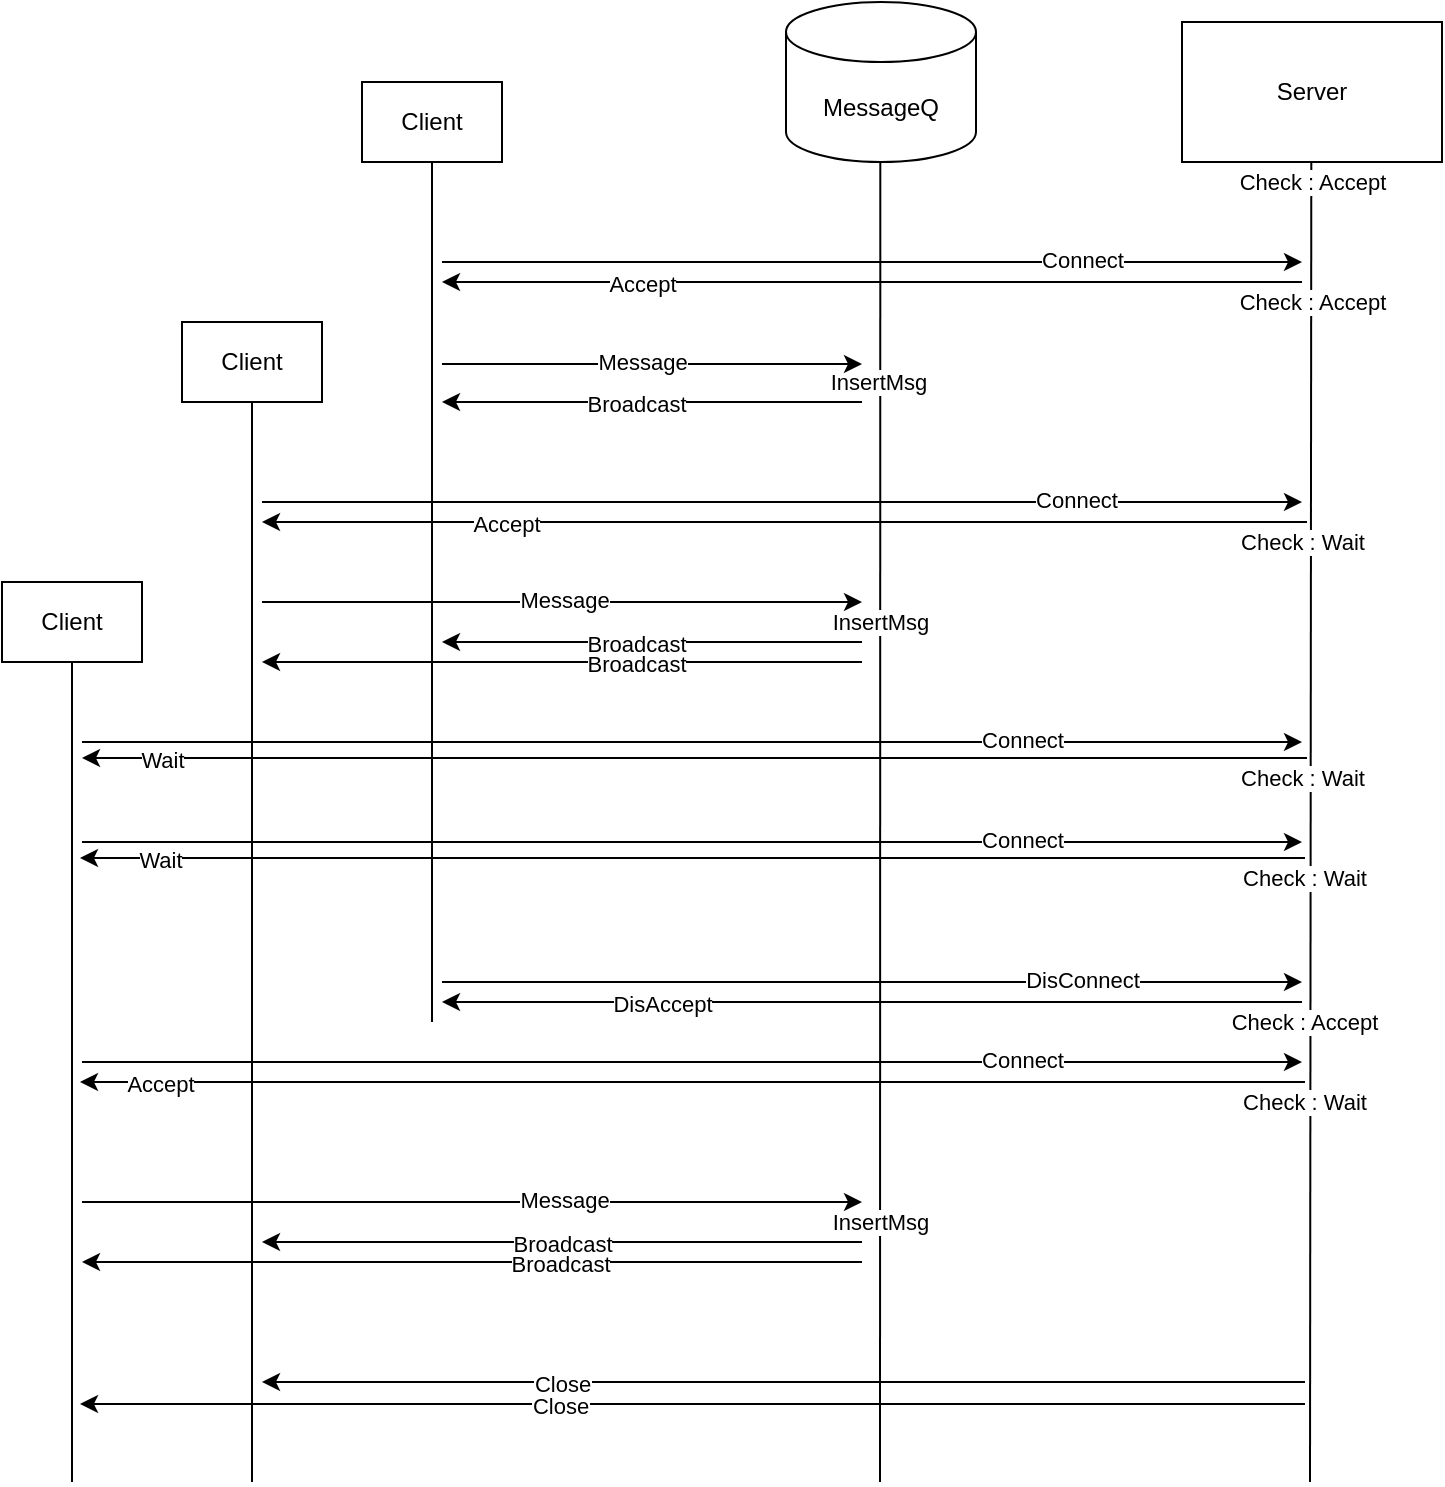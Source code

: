 <mxfile version="18.0.3" type="github">
  <diagram id="kgpKYQtTHZ0yAKxKKP6v" name="Page-1">
    <mxGraphModel dx="1293" dy="685" grid="1" gridSize="10" guides="1" tooltips="1" connect="1" arrows="1" fold="1" page="1" pageScale="1" pageWidth="850" pageHeight="1100" math="0" shadow="0">
      <root>
        <mxCell id="0" />
        <mxCell id="1" parent="0" />
        <mxCell id="2VmB_oAzbPjvAy1aFSa6-1" value="Server&lt;br&gt;" style="rounded=0;whiteSpace=wrap;html=1;" vertex="1" parent="1">
          <mxGeometry x="670" y="110" width="130" height="70" as="geometry" />
        </mxCell>
        <mxCell id="2VmB_oAzbPjvAy1aFSa6-2" value="Client" style="rounded=0;whiteSpace=wrap;html=1;" vertex="1" parent="1">
          <mxGeometry x="260" y="140" width="70" height="40" as="geometry" />
        </mxCell>
        <mxCell id="2VmB_oAzbPjvAy1aFSa6-9" value="" style="endArrow=none;html=1;rounded=0;entryX=0.5;entryY=1;entryDx=0;entryDy=0;" edge="1" parent="1" target="2VmB_oAzbPjvAy1aFSa6-2">
          <mxGeometry width="50" height="50" relative="1" as="geometry">
            <mxPoint x="295" y="610" as="sourcePoint" />
            <mxPoint x="420" y="290" as="targetPoint" />
          </mxGeometry>
        </mxCell>
        <mxCell id="2VmB_oAzbPjvAy1aFSa6-12" value="" style="endArrow=none;html=1;rounded=0;entryX=0.5;entryY=1;entryDx=0;entryDy=0;" edge="1" parent="1">
          <mxGeometry width="50" height="50" relative="1" as="geometry">
            <mxPoint x="734" y="840" as="sourcePoint" />
            <mxPoint x="734.66" y="180" as="targetPoint" />
          </mxGeometry>
        </mxCell>
        <mxCell id="2VmB_oAzbPjvAy1aFSa6-46" value="Check : Wait" style="edgeLabel;html=1;align=center;verticalAlign=middle;resizable=0;points=[];" vertex="1" connectable="0" parent="2VmB_oAzbPjvAy1aFSa6-12">
          <mxGeometry x="0.844" relative="1" as="geometry">
            <mxPoint x="-5" y="138" as="offset" />
          </mxGeometry>
        </mxCell>
        <mxCell id="2VmB_oAzbPjvAy1aFSa6-47" value="Check : Accept" style="edgeLabel;html=1;align=center;verticalAlign=middle;resizable=0;points=[];" vertex="1" connectable="0" parent="2VmB_oAzbPjvAy1aFSa6-12">
          <mxGeometry x="0.844" relative="1" as="geometry">
            <mxPoint y="-42" as="offset" />
          </mxGeometry>
        </mxCell>
        <mxCell id="2VmB_oAzbPjvAy1aFSa6-50" value="Check : Accept" style="edgeLabel;html=1;align=center;verticalAlign=middle;resizable=0;points=[];" vertex="1" connectable="0" parent="2VmB_oAzbPjvAy1aFSa6-12">
          <mxGeometry x="0.844" relative="1" as="geometry">
            <mxPoint y="18" as="offset" />
          </mxGeometry>
        </mxCell>
        <mxCell id="2VmB_oAzbPjvAy1aFSa6-60" value="Check : Wait" style="edgeLabel;html=1;align=center;verticalAlign=middle;resizable=0;points=[];" vertex="1" connectable="0" parent="2VmB_oAzbPjvAy1aFSa6-12">
          <mxGeometry x="0.844" relative="1" as="geometry">
            <mxPoint x="-5" y="256" as="offset" />
          </mxGeometry>
        </mxCell>
        <mxCell id="2VmB_oAzbPjvAy1aFSa6-61" value="Check : Wait" style="edgeLabel;html=1;align=center;verticalAlign=middle;resizable=0;points=[];" vertex="1" connectable="0" parent="2VmB_oAzbPjvAy1aFSa6-12">
          <mxGeometry x="0.844" relative="1" as="geometry">
            <mxPoint x="-4" y="306" as="offset" />
          </mxGeometry>
        </mxCell>
        <mxCell id="2VmB_oAzbPjvAy1aFSa6-62" value="Check : Accept" style="edgeLabel;html=1;align=center;verticalAlign=middle;resizable=0;points=[];" vertex="1" connectable="0" parent="2VmB_oAzbPjvAy1aFSa6-12">
          <mxGeometry x="0.844" relative="1" as="geometry">
            <mxPoint x="-4" y="378" as="offset" />
          </mxGeometry>
        </mxCell>
        <mxCell id="2VmB_oAzbPjvAy1aFSa6-82" value="Check : Wait" style="edgeLabel;html=1;align=center;verticalAlign=middle;resizable=0;points=[];" vertex="1" connectable="0" parent="2VmB_oAzbPjvAy1aFSa6-12">
          <mxGeometry x="0.844" relative="1" as="geometry">
            <mxPoint x="-4" y="418" as="offset" />
          </mxGeometry>
        </mxCell>
        <mxCell id="2VmB_oAzbPjvAy1aFSa6-13" value="" style="endArrow=classic;html=1;rounded=0;" edge="1" parent="1">
          <mxGeometry width="50" height="50" relative="1" as="geometry">
            <mxPoint x="300" y="230" as="sourcePoint" />
            <mxPoint x="730" y="230" as="targetPoint" />
          </mxGeometry>
        </mxCell>
        <mxCell id="2VmB_oAzbPjvAy1aFSa6-16" value="Connect" style="edgeLabel;html=1;align=center;verticalAlign=middle;resizable=0;points=[];" vertex="1" connectable="0" parent="2VmB_oAzbPjvAy1aFSa6-13">
          <mxGeometry x="0.404" y="1" relative="1" as="geometry">
            <mxPoint x="18" as="offset" />
          </mxGeometry>
        </mxCell>
        <mxCell id="2VmB_oAzbPjvAy1aFSa6-14" value="MessageQ" style="shape=cylinder3;whiteSpace=wrap;html=1;boundedLbl=1;backgroundOutline=1;size=15;" vertex="1" parent="1">
          <mxGeometry x="472" y="100" width="95" height="80" as="geometry" />
        </mxCell>
        <mxCell id="2VmB_oAzbPjvAy1aFSa6-15" value="" style="endArrow=none;html=1;rounded=0;entryX=0.5;entryY=1;entryDx=0;entryDy=0;" edge="1" parent="1">
          <mxGeometry width="50" height="50" relative="1" as="geometry">
            <mxPoint x="519" y="840" as="sourcePoint" />
            <mxPoint x="519.16" y="180" as="targetPoint" />
          </mxGeometry>
        </mxCell>
        <mxCell id="2VmB_oAzbPjvAy1aFSa6-27" value="InsertMsg" style="edgeLabel;html=1;align=center;verticalAlign=middle;resizable=0;points=[];" vertex="1" connectable="0" parent="2VmB_oAzbPjvAy1aFSa6-15">
          <mxGeometry x="0.296" y="1" relative="1" as="geometry">
            <mxPoint y="-123" as="offset" />
          </mxGeometry>
        </mxCell>
        <mxCell id="2VmB_oAzbPjvAy1aFSa6-51" value="InsertMsg" style="edgeLabel;html=1;align=center;verticalAlign=middle;resizable=0;points=[];" vertex="1" connectable="0" parent="2VmB_oAzbPjvAy1aFSa6-15">
          <mxGeometry x="0.296" y="1" relative="1" as="geometry">
            <mxPoint x="1" y="-3" as="offset" />
          </mxGeometry>
        </mxCell>
        <mxCell id="2VmB_oAzbPjvAy1aFSa6-71" value="InsertMsg" style="edgeLabel;html=1;align=center;verticalAlign=middle;resizable=0;points=[];" vertex="1" connectable="0" parent="2VmB_oAzbPjvAy1aFSa6-15">
          <mxGeometry x="0.296" y="1" relative="1" as="geometry">
            <mxPoint x="1" y="297" as="offset" />
          </mxGeometry>
        </mxCell>
        <mxCell id="2VmB_oAzbPjvAy1aFSa6-17" value="" style="endArrow=classic;html=1;rounded=0;" edge="1" parent="1">
          <mxGeometry width="50" height="50" relative="1" as="geometry">
            <mxPoint x="730" y="240" as="sourcePoint" />
            <mxPoint x="300" y="240" as="targetPoint" />
          </mxGeometry>
        </mxCell>
        <mxCell id="2VmB_oAzbPjvAy1aFSa6-18" value="Accept" style="edgeLabel;html=1;align=center;verticalAlign=middle;resizable=0;points=[];" vertex="1" connectable="0" parent="2VmB_oAzbPjvAy1aFSa6-17">
          <mxGeometry x="0.53" y="1" relative="1" as="geometry">
            <mxPoint x="-1" as="offset" />
          </mxGeometry>
        </mxCell>
        <mxCell id="2VmB_oAzbPjvAy1aFSa6-19" value="" style="endArrow=classic;html=1;rounded=0;" edge="1" parent="1">
          <mxGeometry width="50" height="50" relative="1" as="geometry">
            <mxPoint x="300" y="281" as="sourcePoint" />
            <mxPoint x="510" y="281" as="targetPoint" />
          </mxGeometry>
        </mxCell>
        <mxCell id="2VmB_oAzbPjvAy1aFSa6-20" value="Message" style="edgeLabel;html=1;align=center;verticalAlign=middle;resizable=0;points=[];" vertex="1" connectable="0" parent="2VmB_oAzbPjvAy1aFSa6-19">
          <mxGeometry x="-0.07" y="1" relative="1" as="geometry">
            <mxPoint x="2" as="offset" />
          </mxGeometry>
        </mxCell>
        <mxCell id="2VmB_oAzbPjvAy1aFSa6-21" value="" style="endArrow=classic;html=1;rounded=0;" edge="1" parent="1">
          <mxGeometry width="50" height="50" relative="1" as="geometry">
            <mxPoint x="510" y="300" as="sourcePoint" />
            <mxPoint x="300" y="300" as="targetPoint" />
          </mxGeometry>
        </mxCell>
        <mxCell id="2VmB_oAzbPjvAy1aFSa6-22" value="Broadcast" style="edgeLabel;html=1;align=center;verticalAlign=middle;resizable=0;points=[];" vertex="1" connectable="0" parent="2VmB_oAzbPjvAy1aFSa6-21">
          <mxGeometry x="0.077" y="1" relative="1" as="geometry">
            <mxPoint as="offset" />
          </mxGeometry>
        </mxCell>
        <mxCell id="2VmB_oAzbPjvAy1aFSa6-28" value="Client" style="rounded=0;whiteSpace=wrap;html=1;" vertex="1" parent="1">
          <mxGeometry x="170" y="260" width="70" height="40" as="geometry" />
        </mxCell>
        <mxCell id="2VmB_oAzbPjvAy1aFSa6-29" value="" style="endArrow=none;html=1;rounded=0;entryX=0.5;entryY=1;entryDx=0;entryDy=0;" edge="1" parent="1" target="2VmB_oAzbPjvAy1aFSa6-28">
          <mxGeometry width="50" height="50" relative="1" as="geometry">
            <mxPoint x="205" y="840" as="sourcePoint" />
            <mxPoint x="330" y="290" as="targetPoint" />
          </mxGeometry>
        </mxCell>
        <mxCell id="2VmB_oAzbPjvAy1aFSa6-30" value="Client" style="rounded=0;whiteSpace=wrap;html=1;" vertex="1" parent="1">
          <mxGeometry x="80" y="390" width="70" height="40" as="geometry" />
        </mxCell>
        <mxCell id="2VmB_oAzbPjvAy1aFSa6-31" value="" style="endArrow=none;html=1;rounded=0;entryX=0.5;entryY=1;entryDx=0;entryDy=0;" edge="1" parent="1" target="2VmB_oAzbPjvAy1aFSa6-30">
          <mxGeometry width="50" height="50" relative="1" as="geometry">
            <mxPoint x="115" y="840" as="sourcePoint" />
            <mxPoint x="240" y="290" as="targetPoint" />
          </mxGeometry>
        </mxCell>
        <mxCell id="2VmB_oAzbPjvAy1aFSa6-32" value="" style="endArrow=classic;html=1;rounded=0;" edge="1" parent="1">
          <mxGeometry width="50" height="50" relative="1" as="geometry">
            <mxPoint x="210" y="350" as="sourcePoint" />
            <mxPoint x="730" y="350" as="targetPoint" />
          </mxGeometry>
        </mxCell>
        <mxCell id="2VmB_oAzbPjvAy1aFSa6-33" value="Connect" style="edgeLabel;html=1;align=center;verticalAlign=middle;resizable=0;points=[];" vertex="1" connectable="0" parent="2VmB_oAzbPjvAy1aFSa6-32">
          <mxGeometry x="0.404" y="1" relative="1" as="geometry">
            <mxPoint x="42" as="offset" />
          </mxGeometry>
        </mxCell>
        <mxCell id="2VmB_oAzbPjvAy1aFSa6-34" value="" style="endArrow=classic;html=1;rounded=0;" edge="1" parent="1">
          <mxGeometry width="50" height="50" relative="1" as="geometry">
            <mxPoint x="732.5" y="478" as="sourcePoint" />
            <mxPoint x="120" y="478" as="targetPoint" />
          </mxGeometry>
        </mxCell>
        <mxCell id="2VmB_oAzbPjvAy1aFSa6-35" value="Wait" style="edgeLabel;html=1;align=center;verticalAlign=middle;resizable=0;points=[];" vertex="1" connectable="0" parent="2VmB_oAzbPjvAy1aFSa6-34">
          <mxGeometry x="0.53" y="1" relative="1" as="geometry">
            <mxPoint x="-104" as="offset" />
          </mxGeometry>
        </mxCell>
        <mxCell id="2VmB_oAzbPjvAy1aFSa6-36" value="" style="endArrow=classic;html=1;rounded=0;" edge="1" parent="1">
          <mxGeometry width="50" height="50" relative="1" as="geometry">
            <mxPoint x="210" y="400" as="sourcePoint" />
            <mxPoint x="510" y="400" as="targetPoint" />
          </mxGeometry>
        </mxCell>
        <mxCell id="2VmB_oAzbPjvAy1aFSa6-37" value="Message" style="edgeLabel;html=1;align=center;verticalAlign=middle;resizable=0;points=[];" vertex="1" connectable="0" parent="2VmB_oAzbPjvAy1aFSa6-36">
          <mxGeometry x="-0.07" y="1" relative="1" as="geometry">
            <mxPoint x="11" as="offset" />
          </mxGeometry>
        </mxCell>
        <mxCell id="2VmB_oAzbPjvAy1aFSa6-38" value="" style="endArrow=classic;html=1;rounded=0;" edge="1" parent="1">
          <mxGeometry width="50" height="50" relative="1" as="geometry">
            <mxPoint x="510" y="420" as="sourcePoint" />
            <mxPoint x="300" y="420" as="targetPoint" />
          </mxGeometry>
        </mxCell>
        <mxCell id="2VmB_oAzbPjvAy1aFSa6-39" value="Broadcast" style="edgeLabel;html=1;align=center;verticalAlign=middle;resizable=0;points=[];" vertex="1" connectable="0" parent="2VmB_oAzbPjvAy1aFSa6-38">
          <mxGeometry x="0.077" y="1" relative="1" as="geometry">
            <mxPoint as="offset" />
          </mxGeometry>
        </mxCell>
        <mxCell id="2VmB_oAzbPjvAy1aFSa6-40" value="" style="endArrow=classic;html=1;rounded=0;" edge="1" parent="1">
          <mxGeometry width="50" height="50" relative="1" as="geometry">
            <mxPoint x="510" y="430" as="sourcePoint" />
            <mxPoint x="210" y="430" as="targetPoint" />
          </mxGeometry>
        </mxCell>
        <mxCell id="2VmB_oAzbPjvAy1aFSa6-41" value="Broadcast" style="edgeLabel;html=1;align=center;verticalAlign=middle;resizable=0;points=[];" vertex="1" connectable="0" parent="2VmB_oAzbPjvAy1aFSa6-40">
          <mxGeometry x="0.077" y="1" relative="1" as="geometry">
            <mxPoint x="48" as="offset" />
          </mxGeometry>
        </mxCell>
        <mxCell id="2VmB_oAzbPjvAy1aFSa6-42" value="" style="endArrow=classic;html=1;rounded=0;" edge="1" parent="1">
          <mxGeometry width="50" height="50" relative="1" as="geometry">
            <mxPoint x="120" y="470" as="sourcePoint" />
            <mxPoint x="730" y="470" as="targetPoint" />
          </mxGeometry>
        </mxCell>
        <mxCell id="2VmB_oAzbPjvAy1aFSa6-43" value="Connect" style="edgeLabel;html=1;align=center;verticalAlign=middle;resizable=0;points=[];" vertex="1" connectable="0" parent="2VmB_oAzbPjvAy1aFSa6-42">
          <mxGeometry x="0.404" y="1" relative="1" as="geometry">
            <mxPoint x="42" as="offset" />
          </mxGeometry>
        </mxCell>
        <mxCell id="2VmB_oAzbPjvAy1aFSa6-48" value="" style="endArrow=classic;html=1;rounded=0;" edge="1" parent="1">
          <mxGeometry width="50" height="50" relative="1" as="geometry">
            <mxPoint x="732.5" y="360" as="sourcePoint" />
            <mxPoint x="210" y="360" as="targetPoint" />
          </mxGeometry>
        </mxCell>
        <mxCell id="2VmB_oAzbPjvAy1aFSa6-49" value="Accept" style="edgeLabel;html=1;align=center;verticalAlign=middle;resizable=0;points=[];" vertex="1" connectable="0" parent="2VmB_oAzbPjvAy1aFSa6-48">
          <mxGeometry x="0.53" y="1" relative="1" as="geometry">
            <mxPoint x="-1" as="offset" />
          </mxGeometry>
        </mxCell>
        <mxCell id="2VmB_oAzbPjvAy1aFSa6-52" value="" style="endArrow=classic;html=1;rounded=0;" edge="1" parent="1">
          <mxGeometry width="50" height="50" relative="1" as="geometry">
            <mxPoint x="300" y="590" as="sourcePoint" />
            <mxPoint x="730" y="590" as="targetPoint" />
          </mxGeometry>
        </mxCell>
        <mxCell id="2VmB_oAzbPjvAy1aFSa6-53" value="DisConnect" style="edgeLabel;html=1;align=center;verticalAlign=middle;resizable=0;points=[];" vertex="1" connectable="0" parent="2VmB_oAzbPjvAy1aFSa6-52">
          <mxGeometry x="0.404" y="1" relative="1" as="geometry">
            <mxPoint x="18" as="offset" />
          </mxGeometry>
        </mxCell>
        <mxCell id="2VmB_oAzbPjvAy1aFSa6-54" value="" style="endArrow=classic;html=1;rounded=0;" edge="1" parent="1">
          <mxGeometry width="50" height="50" relative="1" as="geometry">
            <mxPoint x="120" y="520" as="sourcePoint" />
            <mxPoint x="730" y="520" as="targetPoint" />
          </mxGeometry>
        </mxCell>
        <mxCell id="2VmB_oAzbPjvAy1aFSa6-55" value="Connect" style="edgeLabel;html=1;align=center;verticalAlign=middle;resizable=0;points=[];" vertex="1" connectable="0" parent="2VmB_oAzbPjvAy1aFSa6-54">
          <mxGeometry x="0.404" y="1" relative="1" as="geometry">
            <mxPoint x="42" as="offset" />
          </mxGeometry>
        </mxCell>
        <mxCell id="2VmB_oAzbPjvAy1aFSa6-56" value="" style="endArrow=classic;html=1;rounded=0;" edge="1" parent="1">
          <mxGeometry width="50" height="50" relative="1" as="geometry">
            <mxPoint x="731.5" y="528" as="sourcePoint" />
            <mxPoint x="119" y="528" as="targetPoint" />
          </mxGeometry>
        </mxCell>
        <mxCell id="2VmB_oAzbPjvAy1aFSa6-57" value="Wait" style="edgeLabel;html=1;align=center;verticalAlign=middle;resizable=0;points=[];" vertex="1" connectable="0" parent="2VmB_oAzbPjvAy1aFSa6-56">
          <mxGeometry x="0.53" y="1" relative="1" as="geometry">
            <mxPoint x="-104" as="offset" />
          </mxGeometry>
        </mxCell>
        <mxCell id="2VmB_oAzbPjvAy1aFSa6-58" value="" style="endArrow=classic;html=1;rounded=0;" edge="1" parent="1">
          <mxGeometry width="50" height="50" relative="1" as="geometry">
            <mxPoint x="730" y="600" as="sourcePoint" />
            <mxPoint x="300" y="600" as="targetPoint" />
          </mxGeometry>
        </mxCell>
        <mxCell id="2VmB_oAzbPjvAy1aFSa6-59" value="DisAccept" style="edgeLabel;html=1;align=center;verticalAlign=middle;resizable=0;points=[];" vertex="1" connectable="0" parent="2VmB_oAzbPjvAy1aFSa6-58">
          <mxGeometry x="0.53" y="1" relative="1" as="geometry">
            <mxPoint x="9" as="offset" />
          </mxGeometry>
        </mxCell>
        <mxCell id="2VmB_oAzbPjvAy1aFSa6-63" value="" style="endArrow=classic;html=1;rounded=0;" edge="1" parent="1">
          <mxGeometry width="50" height="50" relative="1" as="geometry">
            <mxPoint x="120" y="630" as="sourcePoint" />
            <mxPoint x="730" y="630" as="targetPoint" />
          </mxGeometry>
        </mxCell>
        <mxCell id="2VmB_oAzbPjvAy1aFSa6-64" value="Connect" style="edgeLabel;html=1;align=center;verticalAlign=middle;resizable=0;points=[];" vertex="1" connectable="0" parent="2VmB_oAzbPjvAy1aFSa6-63">
          <mxGeometry x="0.404" y="1" relative="1" as="geometry">
            <mxPoint x="42" as="offset" />
          </mxGeometry>
        </mxCell>
        <mxCell id="2VmB_oAzbPjvAy1aFSa6-67" value="" style="endArrow=classic;html=1;rounded=0;" edge="1" parent="1">
          <mxGeometry width="50" height="50" relative="1" as="geometry">
            <mxPoint x="731.5" y="640" as="sourcePoint" />
            <mxPoint x="119" y="640" as="targetPoint" />
          </mxGeometry>
        </mxCell>
        <mxCell id="2VmB_oAzbPjvAy1aFSa6-68" value="Accept" style="edgeLabel;html=1;align=center;verticalAlign=middle;resizable=0;points=[];" vertex="1" connectable="0" parent="2VmB_oAzbPjvAy1aFSa6-67">
          <mxGeometry x="0.53" y="1" relative="1" as="geometry">
            <mxPoint x="-104" as="offset" />
          </mxGeometry>
        </mxCell>
        <mxCell id="2VmB_oAzbPjvAy1aFSa6-69" value="" style="endArrow=classic;html=1;rounded=0;" edge="1" parent="1">
          <mxGeometry width="50" height="50" relative="1" as="geometry">
            <mxPoint x="120" y="700" as="sourcePoint" />
            <mxPoint x="510" y="700" as="targetPoint" />
          </mxGeometry>
        </mxCell>
        <mxCell id="2VmB_oAzbPjvAy1aFSa6-70" value="Message" style="edgeLabel;html=1;align=center;verticalAlign=middle;resizable=0;points=[];" vertex="1" connectable="0" parent="2VmB_oAzbPjvAy1aFSa6-69">
          <mxGeometry x="-0.07" y="1" relative="1" as="geometry">
            <mxPoint x="59" as="offset" />
          </mxGeometry>
        </mxCell>
        <mxCell id="2VmB_oAzbPjvAy1aFSa6-74" value="" style="endArrow=classic;html=1;rounded=0;" edge="1" parent="1">
          <mxGeometry width="50" height="50" relative="1" as="geometry">
            <mxPoint x="510" y="720" as="sourcePoint" />
            <mxPoint x="210" y="720" as="targetPoint" />
          </mxGeometry>
        </mxCell>
        <mxCell id="2VmB_oAzbPjvAy1aFSa6-75" value="Broadcast" style="edgeLabel;html=1;align=center;verticalAlign=middle;resizable=0;points=[];" vertex="1" connectable="0" parent="2VmB_oAzbPjvAy1aFSa6-74">
          <mxGeometry x="0.077" y="1" relative="1" as="geometry">
            <mxPoint x="11" as="offset" />
          </mxGeometry>
        </mxCell>
        <mxCell id="2VmB_oAzbPjvAy1aFSa6-76" value="" style="endArrow=classic;html=1;rounded=0;" edge="1" parent="1">
          <mxGeometry width="50" height="50" relative="1" as="geometry">
            <mxPoint x="510" y="730" as="sourcePoint" />
            <mxPoint x="120" y="730" as="targetPoint" />
          </mxGeometry>
        </mxCell>
        <mxCell id="2VmB_oAzbPjvAy1aFSa6-77" value="Broadcast" style="edgeLabel;html=1;align=center;verticalAlign=middle;resizable=0;points=[];" vertex="1" connectable="0" parent="2VmB_oAzbPjvAy1aFSa6-76">
          <mxGeometry x="0.077" y="1" relative="1" as="geometry">
            <mxPoint x="59" as="offset" />
          </mxGeometry>
        </mxCell>
        <mxCell id="2VmB_oAzbPjvAy1aFSa6-78" value="" style="endArrow=classic;html=1;rounded=0;" edge="1" parent="1">
          <mxGeometry width="50" height="50" relative="1" as="geometry">
            <mxPoint x="731.5" y="801" as="sourcePoint" />
            <mxPoint x="119" y="801" as="targetPoint" />
          </mxGeometry>
        </mxCell>
        <mxCell id="2VmB_oAzbPjvAy1aFSa6-79" value="Close" style="edgeLabel;html=1;align=center;verticalAlign=middle;resizable=0;points=[];" vertex="1" connectable="0" parent="2VmB_oAzbPjvAy1aFSa6-78">
          <mxGeometry x="0.53" y="1" relative="1" as="geometry">
            <mxPoint x="96" as="offset" />
          </mxGeometry>
        </mxCell>
        <mxCell id="2VmB_oAzbPjvAy1aFSa6-80" value="" style="endArrow=classic;html=1;rounded=0;" edge="1" parent="1">
          <mxGeometry width="50" height="50" relative="1" as="geometry">
            <mxPoint x="731.5" y="790" as="sourcePoint" />
            <mxPoint x="210" y="790" as="targetPoint" />
          </mxGeometry>
        </mxCell>
        <mxCell id="2VmB_oAzbPjvAy1aFSa6-81" value="Close" style="edgeLabel;html=1;align=center;verticalAlign=middle;resizable=0;points=[];" vertex="1" connectable="0" parent="2VmB_oAzbPjvAy1aFSa6-80">
          <mxGeometry x="0.53" y="1" relative="1" as="geometry">
            <mxPoint x="27" as="offset" />
          </mxGeometry>
        </mxCell>
      </root>
    </mxGraphModel>
  </diagram>
</mxfile>
